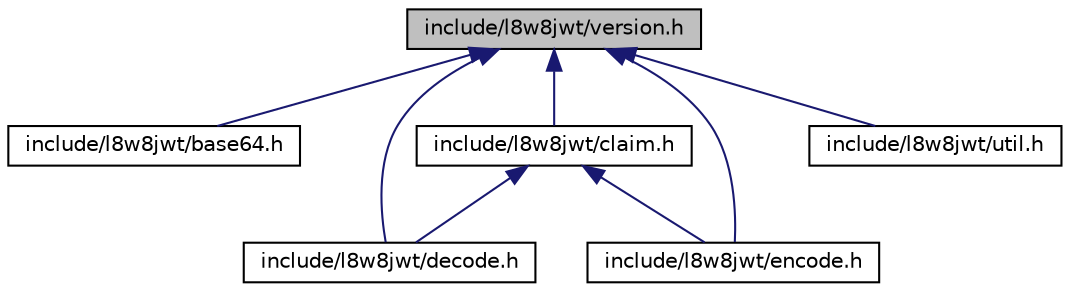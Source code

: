 digraph "include/l8w8jwt/version.h"
{
  edge [fontname="Helvetica",fontsize="10",labelfontname="Helvetica",labelfontsize="10"];
  node [fontname="Helvetica",fontsize="10",shape=record];
  Node1 [label="include/l8w8jwt/version.h",height=0.2,width=0.4,color="black", fillcolor="grey75", style="filled", fontcolor="black"];
  Node1 -> Node2 [dir="back",color="midnightblue",fontsize="10",style="solid",fontname="Helvetica"];
  Node2 [label="include/l8w8jwt/base64.h",height=0.2,width=0.4,color="black", fillcolor="white", style="filled",URL="$base64_8h.html",tooltip="Base-64 encode and decode strings/bytes. "];
  Node1 -> Node3 [dir="back",color="midnightblue",fontsize="10",style="solid",fontname="Helvetica"];
  Node3 [label="include/l8w8jwt/claim.h",height=0.2,width=0.4,color="black", fillcolor="white", style="filled",URL="$claim_8h.html",tooltip="JWT claims as described in https://auth0.com/docs/tokens/concepts/jwt-claims. "];
  Node3 -> Node4 [dir="back",color="midnightblue",fontsize="10",style="solid",fontname="Helvetica"];
  Node4 [label="include/l8w8jwt/decode.h",height=0.2,width=0.4,color="black", fillcolor="white", style="filled",URL="$decode_8h.html",tooltip="Core DECODE function for l8w8jwt. Use this to decode and validate a JWT! "];
  Node3 -> Node5 [dir="back",color="midnightblue",fontsize="10",style="solid",fontname="Helvetica"];
  Node5 [label="include/l8w8jwt/encode.h",height=0.2,width=0.4,color="black", fillcolor="white", style="filled",URL="$encode_8h.html",tooltip="Core ENCODE function for l8w8jwt. Use this to encode a JWT header + payload WITHOUT signing..."];
  Node1 -> Node4 [dir="back",color="midnightblue",fontsize="10",style="solid",fontname="Helvetica"];
  Node1 -> Node5 [dir="back",color="midnightblue",fontsize="10",style="solid",fontname="Helvetica"];
  Node1 -> Node6 [dir="back",color="midnightblue",fontsize="10",style="solid",fontname="Helvetica"];
  Node6 [label="include/l8w8jwt/util.h",height=0.2,width=0.4,color="black", fillcolor="white", style="filled",URL="$util_8h.html",tooltip="Useful utility functions. "];
}
